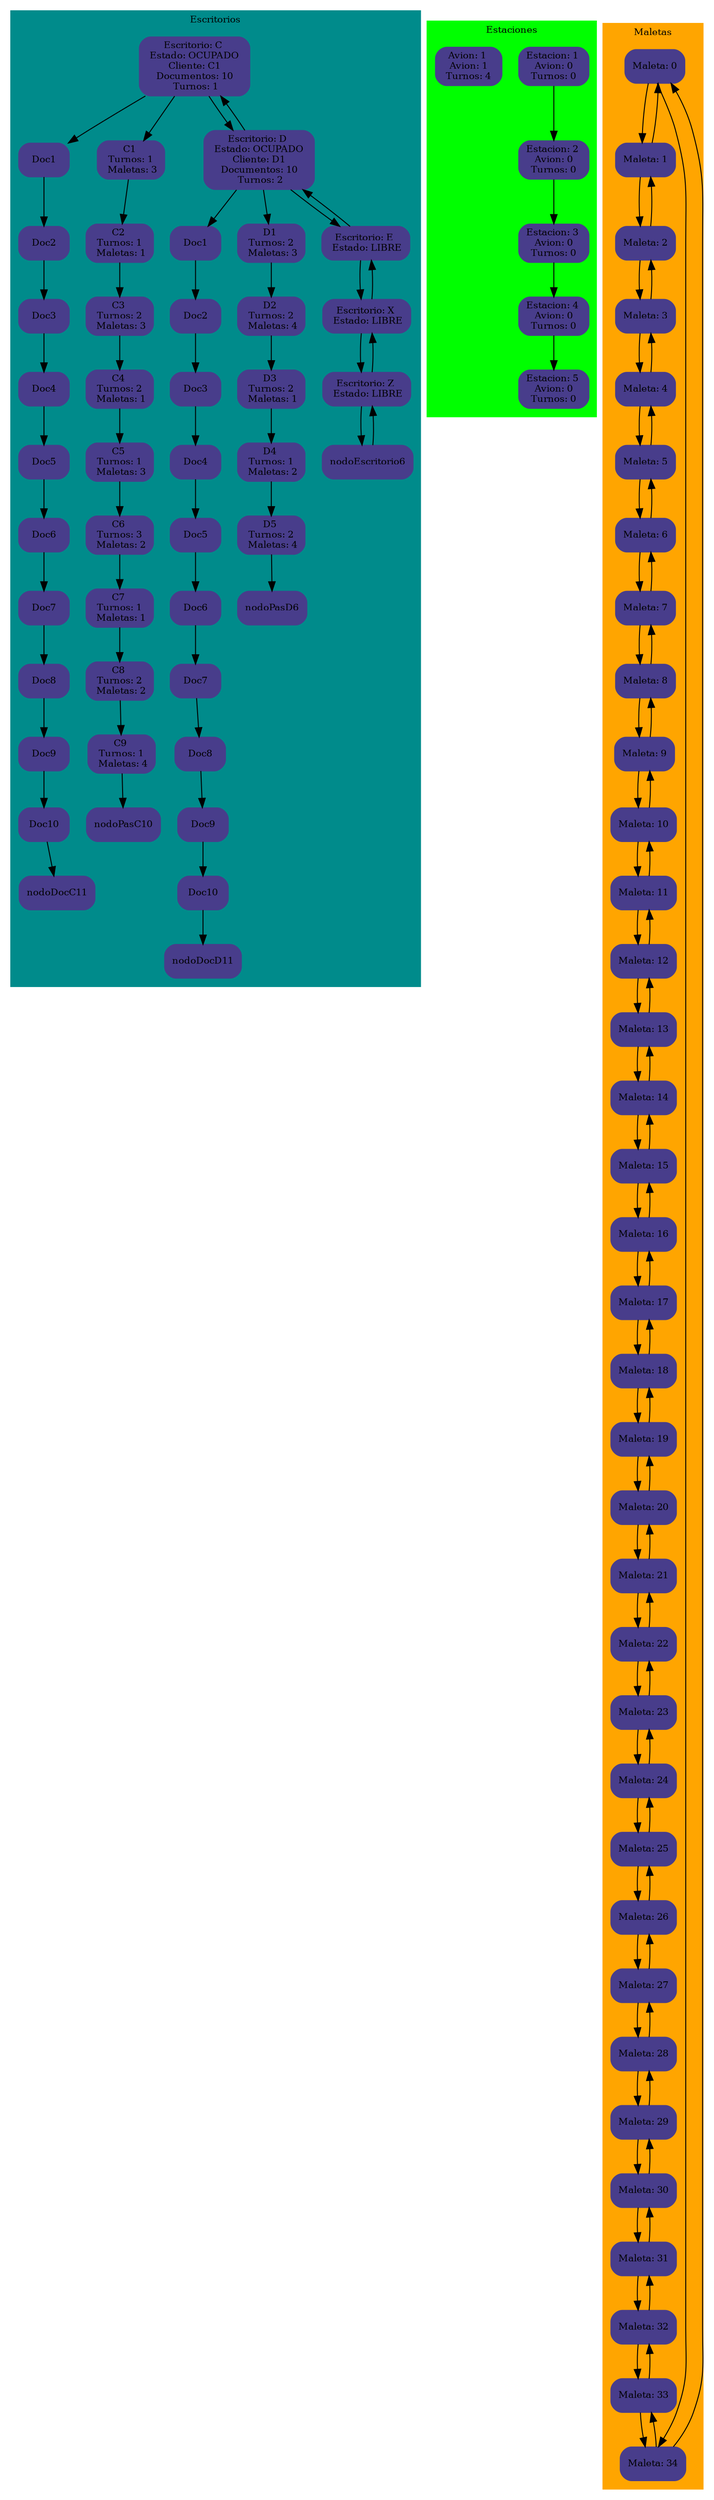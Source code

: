 digraph g {  
 subgraph cluster_0 {
rankdir= "LR"
};
node [
fontsize = "10"
shape = "Mrecord"
color="darkslateblue"
style ="filled, bold"
];

 subgraph cluster_2 {
node [style=filled];
"nodoEscritorio1"
[ label=" Escritorio: C &#92;n Estado: OCUPADO  &#92;n Cliente: C1 &#92;n Documentos: 10 &#92;n Turnos: 1"];
"nodoDocC1"
[ label=" Doc1"];
"nodoDocC2"
[ label=" Doc2"];
"nodoDocC3"
[ label=" Doc3"];
"nodoDocC4"
[ label=" Doc4"];
"nodoDocC5"
[ label=" Doc5"];
"nodoDocC6"
[ label=" Doc6"];
"nodoDocC7"
[ label=" Doc7"];
"nodoDocC8"
[ label=" Doc8"];
"nodoDocC9"
[ label=" Doc9"];
"nodoDocC10"
[ label=" Doc10"];
"nodoPasC1"
[ label=" C1 &#92;n Turnos: 1 &#92;n Maletas: 3"];
"nodoPasC2"
[ label=" C2 &#92;n Turnos: 1 &#92;n Maletas: 1"];
"nodoPasC3"
[ label=" C3 &#92;n Turnos: 2 &#92;n Maletas: 3"];
"nodoPasC4"
[ label=" C4 &#92;n Turnos: 2 &#92;n Maletas: 1"];
"nodoPasC5"
[ label=" C5 &#92;n Turnos: 1 &#92;n Maletas: 3"];
"nodoPasC6"
[ label=" C6 &#92;n Turnos: 3 &#92;n Maletas: 2"];
"nodoPasC7"
[ label=" C7 &#92;n Turnos: 1 &#92;n Maletas: 1"];
"nodoPasC8"
[ label=" C8 &#92;n Turnos: 2 &#92;n Maletas: 2"];
"nodoPasC9"
[ label=" C9 &#92;n Turnos: 1 &#92;n Maletas: 4"];
"nodoEscritorio2"
[ label=" Escritorio: D &#92;n Estado: OCUPADO  &#92;n Cliente: D1 &#92;n Documentos: 10 &#92;n Turnos: 2"];
"nodoDocD1"
[ label=" Doc1"];
"nodoDocD2"
[ label=" Doc2"];
"nodoDocD3"
[ label=" Doc3"];
"nodoDocD4"
[ label=" Doc4"];
"nodoDocD5"
[ label=" Doc5"];
"nodoDocD6"
[ label=" Doc6"];
"nodoDocD7"
[ label=" Doc7"];
"nodoDocD8"
[ label=" Doc8"];
"nodoDocD9"
[ label=" Doc9"];
"nodoDocD10"
[ label=" Doc10"];
"nodoPasD1"
[ label=" D1 &#92;n Turnos: 2 &#92;n Maletas: 3"];
"nodoPasD2"
[ label=" D2 &#92;n Turnos: 2 &#92;n Maletas: 4"];
"nodoPasD3"
[ label=" D3 &#92;n Turnos: 2 &#92;n Maletas: 1"];
"nodoPasD4"
[ label=" D4 &#92;n Turnos: 1 &#92;n Maletas: 2"];
"nodoPasD5"
[ label=" D5 &#92;n Turnos: 2 &#92;n Maletas: 4"];
"nodoEscritorio3"
[ label=" Escritorio: E &#92;n Estado: LIBRE "];
"nodoEscritorio4"
[ label=" Escritorio: X &#92;n Estado: LIBRE "];
"nodoEscritorio5"
[ label=" Escritorio: Z &#92;n Estado: LIBRE "];
"nodoEscritorio1"-> "nodoEscritorio2";
"nodoEscritorio2"-> "nodoEscritorio1";
"nodoDocC1"-> "nodoDocC2";
"nodoDocC2"-> "nodoDocC3";
"nodoDocC3"-> "nodoDocC4";
"nodoDocC4"-> "nodoDocC5";
"nodoDocC5"-> "nodoDocC6";
"nodoDocC6"-> "nodoDocC7";
"nodoDocC7"-> "nodoDocC8";
"nodoDocC8"-> "nodoDocC9";
"nodoDocC9"-> "nodoDocC10";
"nodoDocC10"-> "nodoDocC11";
"nodoEscritorio1"-> "nodoPasC1";
"nodoEscritorio1"-> "nodoDocC1";
"nodoPasC1"-> "nodoPasC2";
"nodoPasC2"-> "nodoPasC3";
"nodoPasC3"-> "nodoPasC4";
"nodoPasC4"-> "nodoPasC5";
"nodoPasC5"-> "nodoPasC6";
"nodoPasC6"-> "nodoPasC7";
"nodoPasC7"-> "nodoPasC8";
"nodoPasC8"-> "nodoPasC9";
"nodoPasC9"-> "nodoPasC10";
"nodoEscritorio2"-> "nodoEscritorio3";
"nodoEscritorio3"-> "nodoEscritorio2";
"nodoDocD1"-> "nodoDocD2";
"nodoDocD2"-> "nodoDocD3";
"nodoDocD3"-> "nodoDocD4";
"nodoDocD4"-> "nodoDocD5";
"nodoDocD5"-> "nodoDocD6";
"nodoDocD6"-> "nodoDocD7";
"nodoDocD7"-> "nodoDocD8";
"nodoDocD8"-> "nodoDocD9";
"nodoDocD9"-> "nodoDocD10";
"nodoDocD10"-> "nodoDocD11";
"nodoEscritorio2"-> "nodoPasD1";
"nodoEscritorio2"-> "nodoDocD1";
"nodoPasD1"-> "nodoPasD2";
"nodoPasD2"-> "nodoPasD3";
"nodoPasD3"-> "nodoPasD4";
"nodoPasD4"-> "nodoPasD5";
"nodoPasD5"-> "nodoPasD6";
"nodoEscritorio3"-> "nodoEscritorio4";
"nodoEscritorio4"-> "nodoEscritorio3";
"nodoEscritorio4"-> "nodoEscritorio5";
"nodoEscritorio5"-> "nodoEscritorio4";
"nodoEscritorio5"-> "nodoEscritorio6";
"nodoEscritorio6"-> "nodoEscritorio5";
fontsize = "10"
shape = "Mrecord"
color="cyan4"
style ="filled, bold"
label ="Escritorios"
}

 subgraph cluster_4 {
node [style=filled];
"nodoEstacion1"
[ label=" Estacion: 1 &#92;n Avion: 0 &#92;n Turnos: 0 &#92;n "];
"nodoEstacion2"
[ label=" Estacion: 2 &#92;n Avion: 0 &#92;n Turnos: 0 &#92;n "];
"nodoEstacion3"
[ label=" Estacion: 3 &#92;n Avion: 0 &#92;n Turnos: 0 &#92;n "];
"nodoEstacion4"
[ label=" Estacion: 4 &#92;n Avion: 0 &#92;n Turnos: 0 &#92;n "];
"nodoEstacion5"
[ label=" Estacion: 5 &#92;n Avion: 0 &#92;n Turnos: 0 &#92;n "];
"nodoEstacion1"-> "nodoEstacion2";
"nodoEstacion2"-> "nodoEstacion3";
"nodoEstacion3"-> "nodoEstacion4";
"nodoEstacion4"-> "nodoEstacion5";
"nodoMantenimiento1"
[ label=" Avion: 1 &#92;n Avion: 1 &#92;n Turnos: 4 &#92;n "];
fontsize = "10"
shape = "Mrecord"
color="green"
style ="filled, bold"
label ="Estaciones"
}

 subgraph cluster_3 {
node [style=filled];
"nodoM0"
[ label=" Maleta: 0"];
"nodoM1"
[ label=" Maleta: 1"];
"nodoM2"
[ label=" Maleta: 2"];
"nodoM3"
[ label=" Maleta: 3"];
"nodoM4"
[ label=" Maleta: 4"];
"nodoM5"
[ label=" Maleta: 5"];
"nodoM6"
[ label=" Maleta: 6"];
"nodoM7"
[ label=" Maleta: 7"];
"nodoM8"
[ label=" Maleta: 8"];
"nodoM9"
[ label=" Maleta: 9"];
"nodoM10"
[ label=" Maleta: 10"];
"nodoM11"
[ label=" Maleta: 11"];
"nodoM12"
[ label=" Maleta: 12"];
"nodoM13"
[ label=" Maleta: 13"];
"nodoM14"
[ label=" Maleta: 14"];
"nodoM15"
[ label=" Maleta: 15"];
"nodoM16"
[ label=" Maleta: 16"];
"nodoM17"
[ label=" Maleta: 17"];
"nodoM18"
[ label=" Maleta: 18"];
"nodoM19"
[ label=" Maleta: 19"];
"nodoM20"
[ label=" Maleta: 20"];
"nodoM21"
[ label=" Maleta: 21"];
"nodoM22"
[ label=" Maleta: 22"];
"nodoM23"
[ label=" Maleta: 23"];
"nodoM24"
[ label=" Maleta: 24"];
"nodoM25"
[ label=" Maleta: 25"];
"nodoM26"
[ label=" Maleta: 26"];
"nodoM27"
[ label=" Maleta: 27"];
"nodoM28"
[ label=" Maleta: 28"];
"nodoM29"
[ label=" Maleta: 29"];
"nodoM30"
[ label=" Maleta: 30"];
"nodoM31"
[ label=" Maleta: 31"];
"nodoM32"
[ label=" Maleta: 32"];
"nodoM33"
[ label=" Maleta: 33"];
"nodoM34"
[ label=" Maleta: 34"];
"nodoM0"-> "nodoM1";
"nodoM1"-> "nodoM0";
"nodoM1"-> "nodoM2";
"nodoM2"-> "nodoM1";
"nodoM2"-> "nodoM3";
"nodoM3"-> "nodoM2";
"nodoM3"-> "nodoM4";
"nodoM4"-> "nodoM3";
"nodoM4"-> "nodoM5";
"nodoM5"-> "nodoM4";
"nodoM5"-> "nodoM6";
"nodoM6"-> "nodoM5";
"nodoM6"-> "nodoM7";
"nodoM7"-> "nodoM6";
"nodoM7"-> "nodoM8";
"nodoM8"-> "nodoM7";
"nodoM8"-> "nodoM9";
"nodoM9"-> "nodoM8";
"nodoM9"-> "nodoM10";
"nodoM10"-> "nodoM9";
"nodoM10"-> "nodoM11";
"nodoM11"-> "nodoM10";
"nodoM11"-> "nodoM12";
"nodoM12"-> "nodoM11";
"nodoM12"-> "nodoM13";
"nodoM13"-> "nodoM12";
"nodoM13"-> "nodoM14";
"nodoM14"-> "nodoM13";
"nodoM14"-> "nodoM15";
"nodoM15"-> "nodoM14";
"nodoM15"-> "nodoM16";
"nodoM16"-> "nodoM15";
"nodoM16"-> "nodoM17";
"nodoM17"-> "nodoM16";
"nodoM17"-> "nodoM18";
"nodoM18"-> "nodoM17";
"nodoM18"-> "nodoM19";
"nodoM19"-> "nodoM18";
"nodoM19"-> "nodoM20";
"nodoM20"-> "nodoM19";
"nodoM20"-> "nodoM21";
"nodoM21"-> "nodoM20";
"nodoM21"-> "nodoM22";
"nodoM22"-> "nodoM21";
"nodoM22"-> "nodoM23";
"nodoM23"-> "nodoM22";
"nodoM23"-> "nodoM24";
"nodoM24"-> "nodoM23";
"nodoM24"-> "nodoM25";
"nodoM25"-> "nodoM24";
"nodoM25"-> "nodoM26";
"nodoM26"-> "nodoM25";
"nodoM26"-> "nodoM27";
"nodoM27"-> "nodoM26";
"nodoM27"-> "nodoM28";
"nodoM28"-> "nodoM27";
"nodoM28"-> "nodoM29";
"nodoM29"-> "nodoM28";
"nodoM29"-> "nodoM30";
"nodoM30"-> "nodoM29";
"nodoM30"-> "nodoM31";
"nodoM31"-> "nodoM30";
"nodoM31"-> "nodoM32";
"nodoM32"-> "nodoM31";
"nodoM32"-> "nodoM33";
"nodoM33"-> "nodoM32";
"nodoM33"-> "nodoM34";
"nodoM34"-> "nodoM33";
"nodoM34"-> "nodoM0";
"nodoM0"-> "nodoM34";
fontsize = "10"
shape = "Mrecord"
color="orange"
style ="filled, bold"
label ="Maletas"
}
}